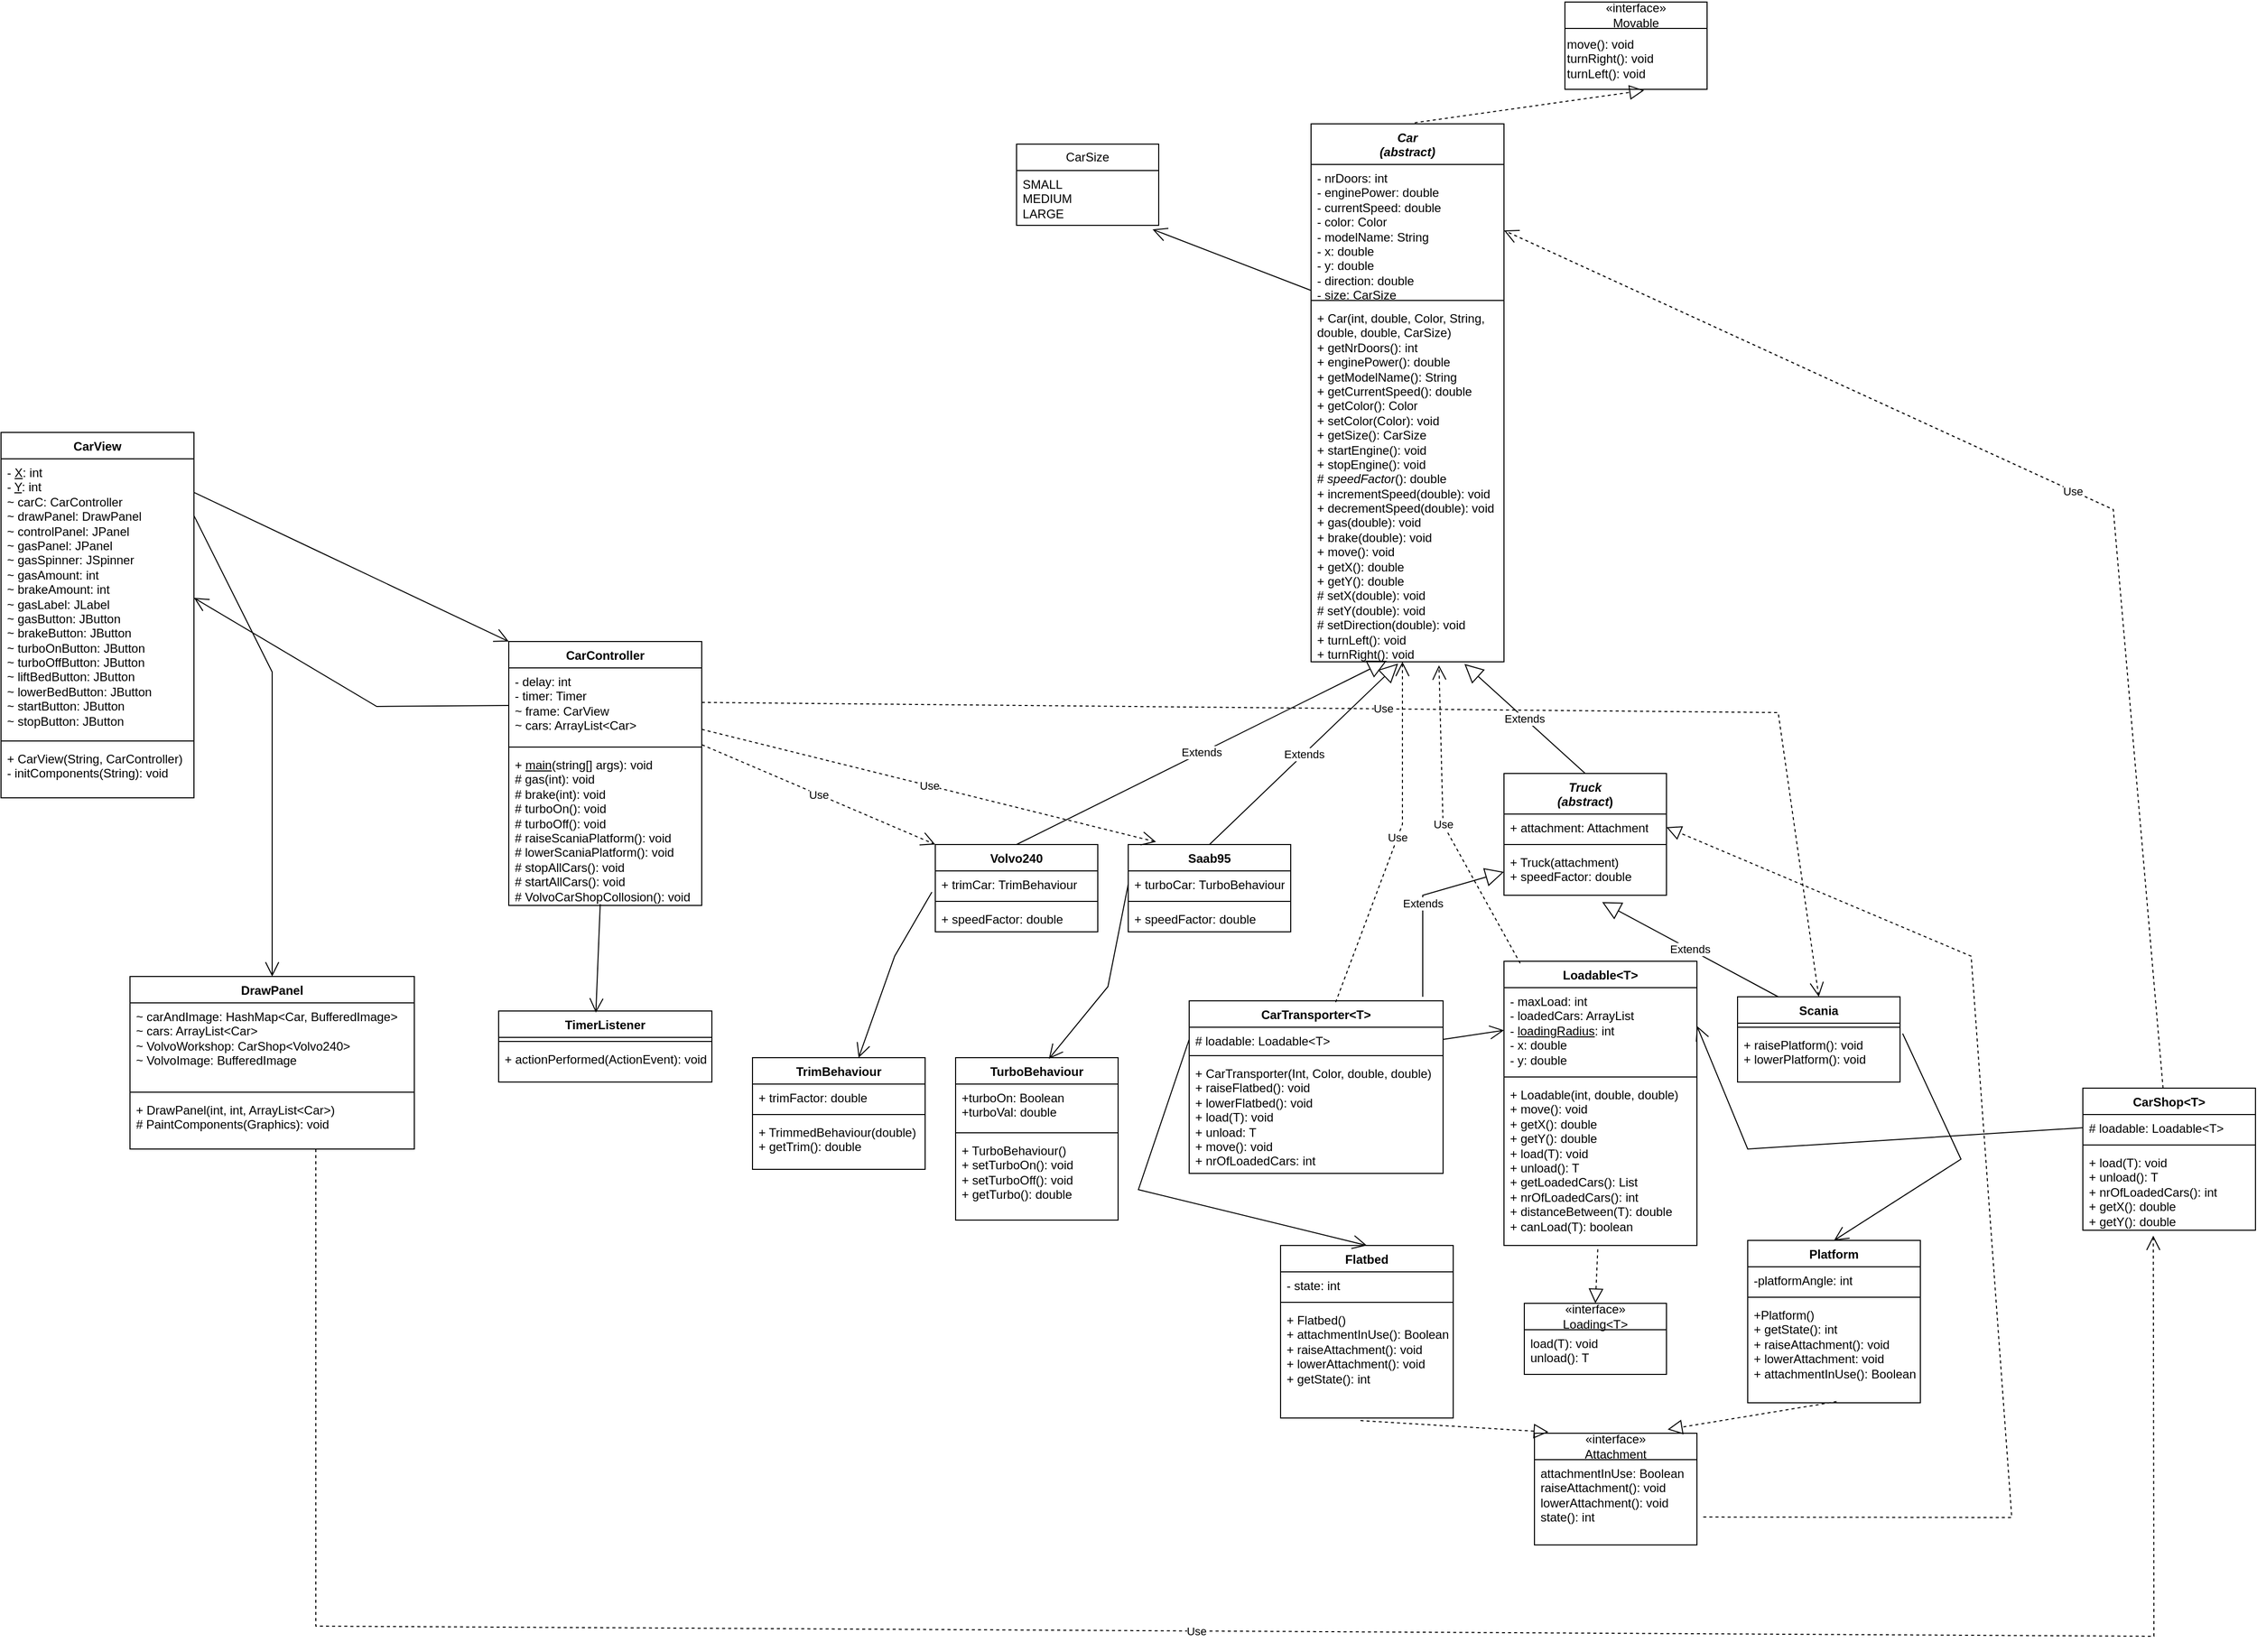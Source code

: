 <mxfile version="23.1.4" type="google">
  <diagram name="Sida-1" id="J6gJxQ5m7RRqywbdpWK8">
    <mxGraphModel grid="1" page="1" gridSize="10" guides="1" tooltips="1" connect="1" arrows="1" fold="1" pageScale="1" pageWidth="827" pageHeight="1169" math="0" shadow="0">
      <root>
        <mxCell id="0" />
        <mxCell id="1" parent="0" />
        <mxCell id="Iw1DIzwXRPO4TeAjE_ug-1" value="&lt;i&gt;Car&lt;br&gt;(abstract)&lt;br&gt;&lt;/i&gt;" style="swimlane;fontStyle=1;align=center;verticalAlign=top;childLayout=stackLayout;horizontal=1;startSize=40;horizontalStack=0;resizeParent=1;resizeParentMax=0;resizeLast=0;collapsible=1;marginBottom=0;whiteSpace=wrap;html=1;" vertex="1" parent="1">
          <mxGeometry x="330" y="280" width="190" height="530" as="geometry" />
        </mxCell>
        <mxCell id="Iw1DIzwXRPO4TeAjE_ug-2" value="- nrDoors: int&lt;br&gt;- enginePower: double&lt;br&gt;- currentSpeed: double&lt;br&gt;- color: Color&lt;br&gt;- modelName: String&lt;br&gt;- x: double&lt;br&gt;- y: double&lt;br&gt;- direction: double&lt;br&gt;- size: CarSize" style="text;strokeColor=none;fillColor=none;align=left;verticalAlign=top;spacingLeft=4;spacingRight=4;overflow=hidden;rotatable=0;points=[[0,0.5],[1,0.5]];portConstraint=eastwest;whiteSpace=wrap;html=1;" vertex="1" parent="Iw1DIzwXRPO4TeAjE_ug-1">
          <mxGeometry y="40" width="190" height="130" as="geometry" />
        </mxCell>
        <mxCell id="Iw1DIzwXRPO4TeAjE_ug-3" value="" style="line;strokeWidth=1;fillColor=none;align=left;verticalAlign=middle;spacingTop=-1;spacingLeft=3;spacingRight=3;rotatable=0;labelPosition=right;points=[];portConstraint=eastwest;strokeColor=inherit;" vertex="1" parent="Iw1DIzwXRPO4TeAjE_ug-1">
          <mxGeometry y="170" width="190" height="8" as="geometry" />
        </mxCell>
        <mxCell id="Iw1DIzwXRPO4TeAjE_ug-4" value="+ Car(int, double, Color, String, double, double, CarSize)&lt;br&gt;+ getNrDoors(): int&lt;br&gt;+ enginePower(): double&lt;br&gt;+ getModelName(): String&lt;br&gt;+ getCurrentSpeed(): double&lt;br&gt;+ getColor(): Color&lt;br&gt;+ setColor(Color): void&lt;br&gt;+ getSize(): CarSize&lt;br&gt;+ startEngine(): void&lt;br&gt;+ stopEngine(): void&lt;br&gt;#&amp;nbsp;&lt;i&gt;speedFactor&lt;/i&gt;(): double&lt;br&gt;+ incrementSpeed(double): void&lt;br&gt;+ decrementSpeed(double): void&lt;br&gt;+ gas(double): void&lt;br&gt;+ brake(double): void&lt;br&gt;+ move(): void&lt;br&gt;+ getX(): double&lt;br&gt;+ getY(): double&lt;br&gt;# setX(double): void&lt;br&gt;# setY(double): void&lt;br&gt;# setDirection(double): void&lt;br&gt;+ turnLeft(): void&lt;br&gt;+ turnRight(): void" style="text;strokeColor=none;fillColor=none;align=left;verticalAlign=top;spacingLeft=4;spacingRight=4;overflow=hidden;rotatable=0;points=[[0,0.5],[1,0.5]];portConstraint=eastwest;whiteSpace=wrap;html=1;" vertex="1" parent="Iw1DIzwXRPO4TeAjE_ug-1">
          <mxGeometry y="178" width="190" height="352" as="geometry" />
        </mxCell>
        <mxCell id="Iw1DIzwXRPO4TeAjE_ug-8" value="CarSize" style="swimlane;fontStyle=0;childLayout=stackLayout;horizontal=1;startSize=26;fillColor=none;horizontalStack=0;resizeParent=1;resizeParentMax=0;resizeLast=0;collapsible=1;marginBottom=0;whiteSpace=wrap;html=1;" vertex="1" parent="1">
          <mxGeometry x="40" y="300" width="140" height="80" as="geometry" />
        </mxCell>
        <mxCell id="Iw1DIzwXRPO4TeAjE_ug-9" value="SMALL&lt;br&gt;MEDIUM&lt;br&gt;LARGE" style="text;strokeColor=none;fillColor=none;align=left;verticalAlign=top;spacingLeft=4;spacingRight=4;overflow=hidden;rotatable=0;points=[[0,0.5],[1,0.5]];portConstraint=eastwest;whiteSpace=wrap;html=1;" vertex="1" parent="Iw1DIzwXRPO4TeAjE_ug-8">
          <mxGeometry y="26" width="140" height="54" as="geometry" />
        </mxCell>
        <mxCell id="Iw1DIzwXRPO4TeAjE_ug-12" value="" style="endArrow=open;endFill=1;endSize=12;html=1;rounded=0;exitX=0;exitY=0.955;exitDx=0;exitDy=0;exitPerimeter=0;entryX=0.957;entryY=1.074;entryDx=0;entryDy=0;entryPerimeter=0;" edge="1" parent="1" source="Iw1DIzwXRPO4TeAjE_ug-2" target="Iw1DIzwXRPO4TeAjE_ug-9">
          <mxGeometry width="160" relative="1" as="geometry">
            <mxPoint x="330" y="630" as="sourcePoint" />
            <mxPoint x="160" y="500" as="targetPoint" />
          </mxGeometry>
        </mxCell>
        <mxCell id="Iw1DIzwXRPO4TeAjE_ug-22" value="«interface»&lt;br&gt;Movable" style="swimlane;fontStyle=0;childLayout=stackLayout;horizontal=1;startSize=26;fillColor=none;horizontalStack=0;resizeParent=1;resizeParentMax=0;resizeLast=0;collapsible=1;marginBottom=0;whiteSpace=wrap;html=1;" vertex="1" parent="1">
          <mxGeometry x="580" y="160" width="140" height="86" as="geometry" />
        </mxCell>
        <mxCell id="Iw1DIzwXRPO4TeAjE_ug-26" value="move(): void&lt;br&gt;turnRight(): void&lt;br&gt;turnLeft(): void" style="text;html=1;align=left;verticalAlign=middle;resizable=0;points=[];autosize=1;strokeColor=none;fillColor=none;" vertex="1" parent="Iw1DIzwXRPO4TeAjE_ug-22">
          <mxGeometry y="26" width="140" height="60" as="geometry" />
        </mxCell>
        <mxCell id="Iw1DIzwXRPO4TeAjE_ug-27" value="" style="endArrow=block;dashed=1;endFill=0;endSize=12;html=1;rounded=0;exitX=0.537;exitY=-0.002;exitDx=0;exitDy=0;exitPerimeter=0;entryX=0.557;entryY=1.017;entryDx=0;entryDy=0;entryPerimeter=0;" edge="1" parent="1" source="Iw1DIzwXRPO4TeAjE_ug-1" target="Iw1DIzwXRPO4TeAjE_ug-26">
          <mxGeometry width="160" relative="1" as="geometry">
            <mxPoint x="560" y="250" as="sourcePoint" />
            <mxPoint x="720" y="250" as="targetPoint" />
          </mxGeometry>
        </mxCell>
        <mxCell id="JPbPp24o7M2_uj4HTOKJ-6" value="&lt;i&gt;Truck&lt;br&gt;(abstract&lt;/i&gt;)" style="swimlane;fontStyle=1;align=center;verticalAlign=top;childLayout=stackLayout;horizontal=1;startSize=40;horizontalStack=0;resizeParent=1;resizeParentMax=0;resizeLast=0;collapsible=1;marginBottom=0;whiteSpace=wrap;html=1;" vertex="1" parent="1">
          <mxGeometry x="520" y="920" width="160" height="120" as="geometry" />
        </mxCell>
        <mxCell id="JPbPp24o7M2_uj4HTOKJ-7" value="+ attachment: Attachment" style="text;strokeColor=none;fillColor=none;align=left;verticalAlign=top;spacingLeft=4;spacingRight=4;overflow=hidden;rotatable=0;points=[[0,0.5],[1,0.5]];portConstraint=eastwest;whiteSpace=wrap;html=1;" vertex="1" parent="JPbPp24o7M2_uj4HTOKJ-6">
          <mxGeometry y="40" width="160" height="26" as="geometry" />
        </mxCell>
        <mxCell id="JPbPp24o7M2_uj4HTOKJ-8" value="" style="line;strokeWidth=1;fillColor=none;align=left;verticalAlign=middle;spacingTop=-1;spacingLeft=3;spacingRight=3;rotatable=0;labelPosition=right;points=[];portConstraint=eastwest;strokeColor=inherit;" vertex="1" parent="JPbPp24o7M2_uj4HTOKJ-6">
          <mxGeometry y="66" width="160" height="8" as="geometry" />
        </mxCell>
        <mxCell id="JPbPp24o7M2_uj4HTOKJ-9" value="+ Truck(attachment)&lt;br&gt;+ speedFactor: double" style="text;strokeColor=none;fillColor=none;align=left;verticalAlign=top;spacingLeft=4;spacingRight=4;overflow=hidden;rotatable=0;points=[[0,0.5],[1,0.5]];portConstraint=eastwest;whiteSpace=wrap;html=1;" vertex="1" parent="JPbPp24o7M2_uj4HTOKJ-6">
          <mxGeometry y="74" width="160" height="46" as="geometry" />
        </mxCell>
        <mxCell id="JPbPp24o7M2_uj4HTOKJ-10" value="Extends" style="endArrow=block;endSize=16;endFill=0;html=1;rounded=0;entryX=0.795;entryY=1.006;entryDx=0;entryDy=0;entryPerimeter=0;exitX=0.5;exitY=0;exitDx=0;exitDy=0;" edge="1" parent="1" source="JPbPp24o7M2_uj4HTOKJ-6" target="Iw1DIzwXRPO4TeAjE_ug-4">
          <mxGeometry width="160" relative="1" as="geometry">
            <mxPoint x="330" y="910" as="sourcePoint" />
            <mxPoint x="490" y="910" as="targetPoint" />
          </mxGeometry>
        </mxCell>
        <mxCell id="JPbPp24o7M2_uj4HTOKJ-11" value="Scania" style="swimlane;fontStyle=1;align=center;verticalAlign=top;childLayout=stackLayout;horizontal=1;startSize=26;horizontalStack=0;resizeParent=1;resizeParentMax=0;resizeLast=0;collapsible=1;marginBottom=0;whiteSpace=wrap;html=1;" vertex="1" parent="1">
          <mxGeometry x="750" y="1140" width="160" height="84" as="geometry" />
        </mxCell>
        <mxCell id="JPbPp24o7M2_uj4HTOKJ-13" value="" style="line;strokeWidth=1;fillColor=none;align=left;verticalAlign=middle;spacingTop=-1;spacingLeft=3;spacingRight=3;rotatable=0;labelPosition=right;points=[];portConstraint=eastwest;strokeColor=inherit;" vertex="1" parent="JPbPp24o7M2_uj4HTOKJ-11">
          <mxGeometry y="26" width="160" height="8" as="geometry" />
        </mxCell>
        <mxCell id="JPbPp24o7M2_uj4HTOKJ-14" value="+ raisePlatform(): void&lt;br&gt;+ lowerPlatform(): void" style="text;strokeColor=none;fillColor=none;align=left;verticalAlign=top;spacingLeft=4;spacingRight=4;overflow=hidden;rotatable=0;points=[[0,0.5],[1,0.5]];portConstraint=eastwest;whiteSpace=wrap;html=1;" vertex="1" parent="JPbPp24o7M2_uj4HTOKJ-11">
          <mxGeometry y="34" width="160" height="50" as="geometry" />
        </mxCell>
        <mxCell id="JPbPp24o7M2_uj4HTOKJ-15" value="Extends" style="endArrow=block;endSize=16;endFill=0;html=1;rounded=0;entryX=0.604;entryY=1.145;entryDx=0;entryDy=0;entryPerimeter=0;exitX=0.25;exitY=0;exitDx=0;exitDy=0;" edge="1" parent="1" source="JPbPp24o7M2_uj4HTOKJ-11" target="JPbPp24o7M2_uj4HTOKJ-9">
          <mxGeometry width="160" relative="1" as="geometry">
            <mxPoint x="310" y="1050" as="sourcePoint" />
            <mxPoint x="470" y="1050" as="targetPoint" />
          </mxGeometry>
        </mxCell>
        <mxCell id="JPbPp24o7M2_uj4HTOKJ-16" value="CarTransporter&amp;lt;T&amp;gt;" style="swimlane;fontStyle=1;align=center;verticalAlign=top;childLayout=stackLayout;horizontal=1;startSize=26;horizontalStack=0;resizeParent=1;resizeParentMax=0;resizeLast=0;collapsible=1;marginBottom=0;whiteSpace=wrap;html=1;" vertex="1" parent="1">
          <mxGeometry x="210" y="1144" width="250" height="170" as="geometry" />
        </mxCell>
        <mxCell id="JPbPp24o7M2_uj4HTOKJ-17" value="# loadable: Loadable&amp;lt;T&amp;gt;" style="text;strokeColor=none;fillColor=none;align=left;verticalAlign=top;spacingLeft=4;spacingRight=4;overflow=hidden;rotatable=0;points=[[0,0.5],[1,0.5]];portConstraint=eastwest;whiteSpace=wrap;html=1;" vertex="1" parent="JPbPp24o7M2_uj4HTOKJ-16">
          <mxGeometry y="26" width="250" height="24" as="geometry" />
        </mxCell>
        <mxCell id="JPbPp24o7M2_uj4HTOKJ-18" value="" style="line;strokeWidth=1;fillColor=none;align=left;verticalAlign=middle;spacingTop=-1;spacingLeft=3;spacingRight=3;rotatable=0;labelPosition=right;points=[];portConstraint=eastwest;strokeColor=inherit;" vertex="1" parent="JPbPp24o7M2_uj4HTOKJ-16">
          <mxGeometry y="50" width="250" height="8" as="geometry" />
        </mxCell>
        <mxCell id="JPbPp24o7M2_uj4HTOKJ-19" value="+ CarTransporter(Int, Color, double, double)&lt;br&gt;+ raiseFlatbed(): void&lt;br&gt;+ lowerFlatbed(): void&lt;br&gt;+ load(T): void&lt;br&gt;+ unload: T&lt;br&gt;+ move(): void&lt;br&gt;+ nrOfLoadedCars: int" style="text;strokeColor=none;fillColor=none;align=left;verticalAlign=top;spacingLeft=4;spacingRight=4;overflow=hidden;rotatable=0;points=[[0,0.5],[1,0.5]];portConstraint=eastwest;whiteSpace=wrap;html=1;" vertex="1" parent="JPbPp24o7M2_uj4HTOKJ-16">
          <mxGeometry y="58" width="250" height="112" as="geometry" />
        </mxCell>
        <mxCell id="JPbPp24o7M2_uj4HTOKJ-20" value="Extends" style="endArrow=block;endSize=16;endFill=0;html=1;rounded=0;entryX=0;entryY=0.5;entryDx=0;entryDy=0;" edge="1" parent="1" target="JPbPp24o7M2_uj4HTOKJ-9">
          <mxGeometry x="0.005" width="160" relative="1" as="geometry">
            <mxPoint x="440" y="1140" as="sourcePoint" />
            <mxPoint x="561" y="1042" as="targetPoint" />
            <mxPoint as="offset" />
            <Array as="points">
              <mxPoint x="440" y="1040" />
            </Array>
          </mxGeometry>
        </mxCell>
        <mxCell id="JPbPp24o7M2_uj4HTOKJ-21" value="Volvo240" style="swimlane;fontStyle=1;align=center;verticalAlign=top;childLayout=stackLayout;horizontal=1;startSize=26;horizontalStack=0;resizeParent=1;resizeParentMax=0;resizeLast=0;collapsible=1;marginBottom=0;whiteSpace=wrap;html=1;" vertex="1" parent="1">
          <mxGeometry x="-40" y="990" width="160" height="86" as="geometry" />
        </mxCell>
        <mxCell id="JPbPp24o7M2_uj4HTOKJ-22" value="+ trimCar: TrimBehaviour" style="text;strokeColor=none;fillColor=none;align=left;verticalAlign=top;spacingLeft=4;spacingRight=4;overflow=hidden;rotatable=0;points=[[0,0.5],[1,0.5]];portConstraint=eastwest;whiteSpace=wrap;html=1;" vertex="1" parent="JPbPp24o7M2_uj4HTOKJ-21">
          <mxGeometry y="26" width="160" height="26" as="geometry" />
        </mxCell>
        <mxCell id="JPbPp24o7M2_uj4HTOKJ-23" value="" style="line;strokeWidth=1;fillColor=none;align=left;verticalAlign=middle;spacingTop=-1;spacingLeft=3;spacingRight=3;rotatable=0;labelPosition=right;points=[];portConstraint=eastwest;strokeColor=inherit;" vertex="1" parent="JPbPp24o7M2_uj4HTOKJ-21">
          <mxGeometry y="52" width="160" height="8" as="geometry" />
        </mxCell>
        <mxCell id="JPbPp24o7M2_uj4HTOKJ-24" value="+ speedFactor: double" style="text;strokeColor=none;fillColor=none;align=left;verticalAlign=top;spacingLeft=4;spacingRight=4;overflow=hidden;rotatable=0;points=[[0,0.5],[1,0.5]];portConstraint=eastwest;whiteSpace=wrap;html=1;" vertex="1" parent="JPbPp24o7M2_uj4HTOKJ-21">
          <mxGeometry y="60" width="160" height="26" as="geometry" />
        </mxCell>
        <mxCell id="JPbPp24o7M2_uj4HTOKJ-25" value="Extends" style="endArrow=block;endSize=16;endFill=0;html=1;rounded=0;exitX=0.5;exitY=0;exitDx=0;exitDy=0;entryX=0.392;entryY=0.997;entryDx=0;entryDy=0;entryPerimeter=0;" edge="1" parent="1" source="JPbPp24o7M2_uj4HTOKJ-21" target="Iw1DIzwXRPO4TeAjE_ug-4">
          <mxGeometry width="160" relative="1" as="geometry">
            <mxPoint x="310" y="850" as="sourcePoint" />
            <mxPoint x="400" y="820" as="targetPoint" />
          </mxGeometry>
        </mxCell>
        <mxCell id="JPbPp24o7M2_uj4HTOKJ-26" value="" style="endArrow=open;endFill=1;endSize=12;html=1;rounded=0;exitX=-0.021;exitY=0.801;exitDx=0;exitDy=0;exitPerimeter=0;" edge="1" parent="1" source="JPbPp24o7M2_uj4HTOKJ-22" target="JPbPp24o7M2_uj4HTOKJ-27">
          <mxGeometry width="160" relative="1" as="geometry">
            <mxPoint x="20" y="950" as="sourcePoint" />
            <mxPoint x="80" y="960" as="targetPoint" />
            <Array as="points">
              <mxPoint x="-80" y="1100" />
            </Array>
          </mxGeometry>
        </mxCell>
        <mxCell id="JPbPp24o7M2_uj4HTOKJ-27" value="TrimBehaviour" style="swimlane;fontStyle=1;align=center;verticalAlign=top;childLayout=stackLayout;horizontal=1;startSize=26;horizontalStack=0;resizeParent=1;resizeParentMax=0;resizeLast=0;collapsible=1;marginBottom=0;whiteSpace=wrap;html=1;" vertex="1" parent="1">
          <mxGeometry x="-220" y="1200" width="170" height="110" as="geometry" />
        </mxCell>
        <mxCell id="JPbPp24o7M2_uj4HTOKJ-28" value="+ trimFactor: double" style="text;strokeColor=none;fillColor=none;align=left;verticalAlign=top;spacingLeft=4;spacingRight=4;overflow=hidden;rotatable=0;points=[[0,0.5],[1,0.5]];portConstraint=eastwest;whiteSpace=wrap;html=1;" vertex="1" parent="JPbPp24o7M2_uj4HTOKJ-27">
          <mxGeometry y="26" width="170" height="26" as="geometry" />
        </mxCell>
        <mxCell id="JPbPp24o7M2_uj4HTOKJ-29" value="" style="line;strokeWidth=1;fillColor=none;align=left;verticalAlign=middle;spacingTop=-1;spacingLeft=3;spacingRight=3;rotatable=0;labelPosition=right;points=[];portConstraint=eastwest;strokeColor=inherit;" vertex="1" parent="JPbPp24o7M2_uj4HTOKJ-27">
          <mxGeometry y="52" width="170" height="8" as="geometry" />
        </mxCell>
        <mxCell id="JPbPp24o7M2_uj4HTOKJ-30" value="+ TrimmedBehaviour(double)&lt;br&gt;+ getTrim(): double" style="text;strokeColor=none;fillColor=none;align=left;verticalAlign=top;spacingLeft=4;spacingRight=4;overflow=hidden;rotatable=0;points=[[0,0.5],[1,0.5]];portConstraint=eastwest;whiteSpace=wrap;html=1;" vertex="1" parent="JPbPp24o7M2_uj4HTOKJ-27">
          <mxGeometry y="60" width="170" height="50" as="geometry" />
        </mxCell>
        <mxCell id="JPbPp24o7M2_uj4HTOKJ-31" value="Saab95" style="swimlane;fontStyle=1;align=center;verticalAlign=top;childLayout=stackLayout;horizontal=1;startSize=26;horizontalStack=0;resizeParent=1;resizeParentMax=0;resizeLast=0;collapsible=1;marginBottom=0;whiteSpace=wrap;html=1;" vertex="1" parent="1">
          <mxGeometry x="150" y="990" width="160" height="86" as="geometry" />
        </mxCell>
        <mxCell id="JPbPp24o7M2_uj4HTOKJ-32" value="+ turboCar: TurboBehaviour" style="text;strokeColor=none;fillColor=none;align=left;verticalAlign=top;spacingLeft=4;spacingRight=4;overflow=hidden;rotatable=0;points=[[0,0.5],[1,0.5]];portConstraint=eastwest;whiteSpace=wrap;html=1;" vertex="1" parent="JPbPp24o7M2_uj4HTOKJ-31">
          <mxGeometry y="26" width="160" height="26" as="geometry" />
        </mxCell>
        <mxCell id="JPbPp24o7M2_uj4HTOKJ-33" value="" style="line;strokeWidth=1;fillColor=none;align=left;verticalAlign=middle;spacingTop=-1;spacingLeft=3;spacingRight=3;rotatable=0;labelPosition=right;points=[];portConstraint=eastwest;strokeColor=inherit;" vertex="1" parent="JPbPp24o7M2_uj4HTOKJ-31">
          <mxGeometry y="52" width="160" height="8" as="geometry" />
        </mxCell>
        <mxCell id="JPbPp24o7M2_uj4HTOKJ-34" value="+ speedFactor: double" style="text;strokeColor=none;fillColor=none;align=left;verticalAlign=top;spacingLeft=4;spacingRight=4;overflow=hidden;rotatable=0;points=[[0,0.5],[1,0.5]];portConstraint=eastwest;whiteSpace=wrap;html=1;" vertex="1" parent="JPbPp24o7M2_uj4HTOKJ-31">
          <mxGeometry y="60" width="160" height="26" as="geometry" />
        </mxCell>
        <mxCell id="JPbPp24o7M2_uj4HTOKJ-35" value="Extends" style="endArrow=block;endSize=16;endFill=0;html=1;rounded=0;entryX=0.451;entryY=1.005;entryDx=0;entryDy=0;entryPerimeter=0;exitX=0.5;exitY=0;exitDx=0;exitDy=0;" edge="1" parent="1" source="JPbPp24o7M2_uj4HTOKJ-31" target="Iw1DIzwXRPO4TeAjE_ug-4">
          <mxGeometry width="160" relative="1" as="geometry">
            <mxPoint x="190" y="1110" as="sourcePoint" />
            <mxPoint x="350" y="1110" as="targetPoint" />
          </mxGeometry>
        </mxCell>
        <mxCell id="JPbPp24o7M2_uj4HTOKJ-36" value="TurboBehaviour" style="swimlane;fontStyle=1;align=center;verticalAlign=top;childLayout=stackLayout;horizontal=1;startSize=26;horizontalStack=0;resizeParent=1;resizeParentMax=0;resizeLast=0;collapsible=1;marginBottom=0;whiteSpace=wrap;html=1;" vertex="1" parent="1">
          <mxGeometry x="-20" y="1200" width="160" height="160" as="geometry" />
        </mxCell>
        <mxCell id="JPbPp24o7M2_uj4HTOKJ-37" value="+turboOn: Boolean&lt;br&gt;+turboVal: double" style="text;strokeColor=none;fillColor=none;align=left;verticalAlign=top;spacingLeft=4;spacingRight=4;overflow=hidden;rotatable=0;points=[[0,0.5],[1,0.5]];portConstraint=eastwest;whiteSpace=wrap;html=1;" vertex="1" parent="JPbPp24o7M2_uj4HTOKJ-36">
          <mxGeometry y="26" width="160" height="44" as="geometry" />
        </mxCell>
        <mxCell id="JPbPp24o7M2_uj4HTOKJ-38" value="" style="line;strokeWidth=1;fillColor=none;align=left;verticalAlign=middle;spacingTop=-1;spacingLeft=3;spacingRight=3;rotatable=0;labelPosition=right;points=[];portConstraint=eastwest;strokeColor=inherit;" vertex="1" parent="JPbPp24o7M2_uj4HTOKJ-36">
          <mxGeometry y="70" width="160" height="8" as="geometry" />
        </mxCell>
        <mxCell id="JPbPp24o7M2_uj4HTOKJ-39" value="+ TurboBehaviour()&lt;br&gt;+ setTurboOn(): void&lt;br&gt;+ setTurboOff(): void&lt;br&gt;+ getTurbo(): double" style="text;strokeColor=none;fillColor=none;align=left;verticalAlign=top;spacingLeft=4;spacingRight=4;overflow=hidden;rotatable=0;points=[[0,0.5],[1,0.5]];portConstraint=eastwest;whiteSpace=wrap;html=1;" vertex="1" parent="JPbPp24o7M2_uj4HTOKJ-36">
          <mxGeometry y="78" width="160" height="82" as="geometry" />
        </mxCell>
        <mxCell id="JPbPp24o7M2_uj4HTOKJ-40" value="" style="endArrow=open;endFill=1;endSize=12;html=1;rounded=0;entryX=0.574;entryY=0.007;entryDx=0;entryDy=0;entryPerimeter=0;exitX=0;exitY=0.5;exitDx=0;exitDy=0;" edge="1" parent="1" source="JPbPp24o7M2_uj4HTOKJ-32" target="JPbPp24o7M2_uj4HTOKJ-36">
          <mxGeometry width="160" relative="1" as="geometry">
            <mxPoint x="180" y="1120" as="sourcePoint" />
            <mxPoint x="340" y="1120" as="targetPoint" />
            <Array as="points">
              <mxPoint x="130" y="1130" />
            </Array>
          </mxGeometry>
        </mxCell>
        <mxCell id="JPbPp24o7M2_uj4HTOKJ-41" value="Loadable&amp;lt;T&amp;gt;" style="swimlane;fontStyle=1;align=center;verticalAlign=top;childLayout=stackLayout;horizontal=1;startSize=26;horizontalStack=0;resizeParent=1;resizeParentMax=0;resizeLast=0;collapsible=1;marginBottom=0;whiteSpace=wrap;html=1;" vertex="1" parent="1">
          <mxGeometry x="520" y="1105" width="190" height="280" as="geometry" />
        </mxCell>
        <mxCell id="JPbPp24o7M2_uj4HTOKJ-42" value="- maxLoad: int&lt;br&gt;- loadedCars: ArrayList&lt;br&gt;- &lt;u&gt;loadingRadius&lt;/u&gt;: int&lt;br&gt;- x: double&lt;br&gt;- y: double" style="text;strokeColor=none;fillColor=none;align=left;verticalAlign=top;spacingLeft=4;spacingRight=4;overflow=hidden;rotatable=0;points=[[0,0.5],[1,0.5]];portConstraint=eastwest;whiteSpace=wrap;html=1;" vertex="1" parent="JPbPp24o7M2_uj4HTOKJ-41">
          <mxGeometry y="26" width="190" height="84" as="geometry" />
        </mxCell>
        <mxCell id="JPbPp24o7M2_uj4HTOKJ-43" value="" style="line;strokeWidth=1;fillColor=none;align=left;verticalAlign=middle;spacingTop=-1;spacingLeft=3;spacingRight=3;rotatable=0;labelPosition=right;points=[];portConstraint=eastwest;strokeColor=inherit;" vertex="1" parent="JPbPp24o7M2_uj4HTOKJ-41">
          <mxGeometry y="110" width="190" height="8" as="geometry" />
        </mxCell>
        <mxCell id="JPbPp24o7M2_uj4HTOKJ-44" value="+ Loadable(int, double, double)&lt;br&gt;+ move(): void&lt;br&gt;+ getX(): double&lt;br&gt;+ getY(): double&lt;br&gt;+ load(T): void&lt;br&gt;+ unload(): T&lt;br&gt;+ getLoadedCars(): List&lt;br&gt;+ nrOfLoadedCars(): int&lt;br&gt;+ distanceBetween(T): double&lt;br&gt;+ canLoad(T): boolean" style="text;strokeColor=none;fillColor=none;align=left;verticalAlign=top;spacingLeft=4;spacingRight=4;overflow=hidden;rotatable=0;points=[[0,0.5],[1,0.5]];portConstraint=eastwest;whiteSpace=wrap;html=1;" vertex="1" parent="JPbPp24o7M2_uj4HTOKJ-41">
          <mxGeometry y="118" width="190" height="162" as="geometry" />
        </mxCell>
        <mxCell id="JPbPp24o7M2_uj4HTOKJ-50" value="«interface»&lt;br style=&quot;border-color: var(--border-color);&quot;&gt;Attachment" style="swimlane;fontStyle=0;childLayout=stackLayout;horizontal=1;startSize=26;fillColor=none;horizontalStack=0;resizeParent=1;resizeParentMax=0;resizeLast=0;collapsible=1;marginBottom=0;whiteSpace=wrap;html=1;" vertex="1" parent="1">
          <mxGeometry x="550" y="1570" width="160" height="110" as="geometry" />
        </mxCell>
        <mxCell id="JPbPp24o7M2_uj4HTOKJ-52" value="attachmentInUse: Boolean&lt;br&gt;raiseAttachment(): void&lt;br&gt;lowerAttachment(): void&lt;br&gt;state(): int" style="text;strokeColor=none;fillColor=none;align=left;verticalAlign=top;spacingLeft=4;spacingRight=4;overflow=hidden;rotatable=0;points=[[0,0.5],[1,0.5]];portConstraint=eastwest;whiteSpace=wrap;html=1;" vertex="1" parent="JPbPp24o7M2_uj4HTOKJ-50">
          <mxGeometry y="26" width="160" height="84" as="geometry" />
        </mxCell>
        <mxCell id="JPbPp24o7M2_uj4HTOKJ-54" value="Platform" style="swimlane;fontStyle=1;align=center;verticalAlign=top;childLayout=stackLayout;horizontal=1;startSize=26;horizontalStack=0;resizeParent=1;resizeParentMax=0;resizeLast=0;collapsible=1;marginBottom=0;whiteSpace=wrap;html=1;" vertex="1" parent="1">
          <mxGeometry x="760" y="1380" width="170" height="160" as="geometry" />
        </mxCell>
        <mxCell id="JPbPp24o7M2_uj4HTOKJ-55" value="-platformAngle: int" style="text;strokeColor=none;fillColor=none;align=left;verticalAlign=top;spacingLeft=4;spacingRight=4;overflow=hidden;rotatable=0;points=[[0,0.5],[1,0.5]];portConstraint=eastwest;whiteSpace=wrap;html=1;" vertex="1" parent="JPbPp24o7M2_uj4HTOKJ-54">
          <mxGeometry y="26" width="170" height="26" as="geometry" />
        </mxCell>
        <mxCell id="JPbPp24o7M2_uj4HTOKJ-56" value="" style="line;strokeWidth=1;fillColor=none;align=left;verticalAlign=middle;spacingTop=-1;spacingLeft=3;spacingRight=3;rotatable=0;labelPosition=right;points=[];portConstraint=eastwest;strokeColor=inherit;" vertex="1" parent="JPbPp24o7M2_uj4HTOKJ-54">
          <mxGeometry y="52" width="170" height="8" as="geometry" />
        </mxCell>
        <mxCell id="JPbPp24o7M2_uj4HTOKJ-57" value="+Platform()&lt;br&gt;+ getState(): int&lt;br&gt;+ raiseAttachment(): void&lt;br&gt;+ lowerAttachment: void&lt;br&gt;+ attachmentInUse(): Boolean" style="text;strokeColor=none;fillColor=none;align=left;verticalAlign=top;spacingLeft=4;spacingRight=4;overflow=hidden;rotatable=0;points=[[0,0.5],[1,0.5]];portConstraint=eastwest;whiteSpace=wrap;html=1;" vertex="1" parent="JPbPp24o7M2_uj4HTOKJ-54">
          <mxGeometry y="60" width="170" height="100" as="geometry" />
        </mxCell>
        <mxCell id="JPbPp24o7M2_uj4HTOKJ-58" value="Flatbed" style="swimlane;fontStyle=1;align=center;verticalAlign=top;childLayout=stackLayout;horizontal=1;startSize=26;horizontalStack=0;resizeParent=1;resizeParentMax=0;resizeLast=0;collapsible=1;marginBottom=0;whiteSpace=wrap;html=1;" vertex="1" parent="1">
          <mxGeometry x="300" y="1385" width="170" height="170" as="geometry" />
        </mxCell>
        <mxCell id="JPbPp24o7M2_uj4HTOKJ-59" value="- state: int" style="text;strokeColor=none;fillColor=none;align=left;verticalAlign=top;spacingLeft=4;spacingRight=4;overflow=hidden;rotatable=0;points=[[0,0.5],[1,0.5]];portConstraint=eastwest;whiteSpace=wrap;html=1;" vertex="1" parent="JPbPp24o7M2_uj4HTOKJ-58">
          <mxGeometry y="26" width="170" height="26" as="geometry" />
        </mxCell>
        <mxCell id="JPbPp24o7M2_uj4HTOKJ-60" value="" style="line;strokeWidth=1;fillColor=none;align=left;verticalAlign=middle;spacingTop=-1;spacingLeft=3;spacingRight=3;rotatable=0;labelPosition=right;points=[];portConstraint=eastwest;strokeColor=inherit;" vertex="1" parent="JPbPp24o7M2_uj4HTOKJ-58">
          <mxGeometry y="52" width="170" height="8" as="geometry" />
        </mxCell>
        <mxCell id="JPbPp24o7M2_uj4HTOKJ-61" value="+ Flatbed()&lt;br&gt;+ attachmentInUse(): Boolean&lt;br&gt;+ raiseAttachment(): void&lt;br&gt;+ lowerAttachment(): void&lt;br&gt;+ getState(): int" style="text;strokeColor=none;fillColor=none;align=left;verticalAlign=top;spacingLeft=4;spacingRight=4;overflow=hidden;rotatable=0;points=[[0,0.5],[1,0.5]];portConstraint=eastwest;whiteSpace=wrap;html=1;" vertex="1" parent="JPbPp24o7M2_uj4HTOKJ-58">
          <mxGeometry y="60" width="170" height="110" as="geometry" />
        </mxCell>
        <mxCell id="JPbPp24o7M2_uj4HTOKJ-62" value="" style="endArrow=block;dashed=1;endFill=0;endSize=12;html=1;rounded=0;exitX=0.463;exitY=1.023;exitDx=0;exitDy=0;entryX=0.086;entryY=-0.011;entryDx=0;entryDy=0;entryPerimeter=0;exitPerimeter=0;" edge="1" parent="1" source="JPbPp24o7M2_uj4HTOKJ-61" target="JPbPp24o7M2_uj4HTOKJ-50">
          <mxGeometry width="160" relative="1" as="geometry">
            <mxPoint x="850" y="512" as="sourcePoint" />
            <mxPoint x="1066" y="430" as="targetPoint" />
          </mxGeometry>
        </mxCell>
        <mxCell id="JPbPp24o7M2_uj4HTOKJ-63" value="" style="endArrow=block;dashed=1;endFill=0;endSize=12;html=1;rounded=0;exitX=0.515;exitY=0.988;exitDx=0;exitDy=0;exitPerimeter=0;entryX=0.82;entryY=-0.034;entryDx=0;entryDy=0;entryPerimeter=0;" edge="1" parent="1" source="JPbPp24o7M2_uj4HTOKJ-57" target="JPbPp24o7M2_uj4HTOKJ-50">
          <mxGeometry width="160" relative="1" as="geometry">
            <mxPoint x="700" y="772" as="sourcePoint" />
            <mxPoint x="710" y="1350" as="targetPoint" />
          </mxGeometry>
        </mxCell>
        <mxCell id="JPbPp24o7M2_uj4HTOKJ-65" value="" style="endArrow=open;endFill=1;endSize=12;html=1;rounded=0;exitX=1;exitY=0.5;exitDx=0;exitDy=0;entryX=0;entryY=0.5;entryDx=0;entryDy=0;" edge="1" parent="1" source="JPbPp24o7M2_uj4HTOKJ-17" target="JPbPp24o7M2_uj4HTOKJ-42">
          <mxGeometry width="160" relative="1" as="geometry">
            <mxPoint x="410" y="1100" as="sourcePoint" />
            <mxPoint x="570" y="1100" as="targetPoint" />
          </mxGeometry>
        </mxCell>
        <mxCell id="JPbPp24o7M2_uj4HTOKJ-66" value="" style="endArrow=open;endFill=1;endSize=12;html=1;rounded=0;entryX=0.5;entryY=0;entryDx=0;entryDy=0;exitX=0;exitY=0.5;exitDx=0;exitDy=0;" edge="1" parent="1" source="JPbPp24o7M2_uj4HTOKJ-17" target="JPbPp24o7M2_uj4HTOKJ-58">
          <mxGeometry width="160" relative="1" as="geometry">
            <mxPoint x="202" y="1181" as="sourcePoint" />
            <mxPoint x="410" y="1310" as="targetPoint" />
            <Array as="points">
              <mxPoint x="160" y="1330" />
            </Array>
          </mxGeometry>
        </mxCell>
        <mxCell id="JPbPp24o7M2_uj4HTOKJ-67" value="" style="endArrow=open;endFill=1;endSize=12;html=1;rounded=0;entryX=0.5;entryY=0;entryDx=0;entryDy=0;exitX=1.016;exitY=0.233;exitDx=0;exitDy=0;exitPerimeter=0;" edge="1" parent="1" target="JPbPp24o7M2_uj4HTOKJ-54">
          <mxGeometry width="160" relative="1" as="geometry">
            <mxPoint x="912.56" y="1176.252" as="sourcePoint" />
            <mxPoint x="1060" y="1330" as="targetPoint" />
            <Array as="points">
              <mxPoint x="970" y="1300" />
            </Array>
          </mxGeometry>
        </mxCell>
        <mxCell id="JPbPp24o7M2_uj4HTOKJ-70" value="CarController" style="swimlane;fontStyle=1;align=center;verticalAlign=top;childLayout=stackLayout;horizontal=1;startSize=26;horizontalStack=0;resizeParent=1;resizeParentMax=0;resizeLast=0;collapsible=1;marginBottom=0;whiteSpace=wrap;html=1;" vertex="1" parent="1">
          <mxGeometry x="-460" y="790" width="190" height="260" as="geometry" />
        </mxCell>
        <mxCell id="JPbPp24o7M2_uj4HTOKJ-71" value="- delay: int&lt;br&gt;- timer: Timer&lt;br&gt;~ frame: CarView&lt;br&gt;~ cars: ArrayList&amp;lt;Car&amp;gt;" style="text;strokeColor=none;fillColor=none;align=left;verticalAlign=top;spacingLeft=4;spacingRight=4;overflow=hidden;rotatable=0;points=[[0,0.5],[1,0.5]];portConstraint=eastwest;whiteSpace=wrap;html=1;" vertex="1" parent="JPbPp24o7M2_uj4HTOKJ-70">
          <mxGeometry y="26" width="190" height="74" as="geometry" />
        </mxCell>
        <mxCell id="JPbPp24o7M2_uj4HTOKJ-72" value="" style="line;strokeWidth=1;fillColor=none;align=left;verticalAlign=middle;spacingTop=-1;spacingLeft=3;spacingRight=3;rotatable=0;labelPosition=right;points=[];portConstraint=eastwest;strokeColor=inherit;" vertex="1" parent="JPbPp24o7M2_uj4HTOKJ-70">
          <mxGeometry y="100" width="190" height="8" as="geometry" />
        </mxCell>
        <mxCell id="JPbPp24o7M2_uj4HTOKJ-73" value="+ &lt;u&gt;main&lt;/u&gt;(string[] args): void&lt;br&gt;# gas(int): void&lt;br&gt;# brake(int): void&lt;br&gt;# turboOn(): void&lt;br&gt;# turboOff(): void&lt;br&gt;# raiseScaniaPlatform(): void&lt;br&gt;# lowerScaniaPlatform(): void&lt;br&gt;# stopAllCars(): void&lt;br&gt;# startAllCars(): void&lt;br&gt;# VolvoCarShopCollosion(): void" style="text;strokeColor=none;fillColor=none;align=left;verticalAlign=top;spacingLeft=4;spacingRight=4;overflow=hidden;rotatable=0;points=[[0,0.5],[1,0.5]];portConstraint=eastwest;whiteSpace=wrap;html=1;" vertex="1" parent="JPbPp24o7M2_uj4HTOKJ-70">
          <mxGeometry y="108" width="190" height="152" as="geometry" />
        </mxCell>
        <mxCell id="JPbPp24o7M2_uj4HTOKJ-74" value="CarView" style="swimlane;fontStyle=1;align=center;verticalAlign=top;childLayout=stackLayout;horizontal=1;startSize=26;horizontalStack=0;resizeParent=1;resizeParentMax=0;resizeLast=0;collapsible=1;marginBottom=0;whiteSpace=wrap;html=1;" vertex="1" parent="1">
          <mxGeometry x="-960" y="584" width="190" height="360" as="geometry" />
        </mxCell>
        <mxCell id="JPbPp24o7M2_uj4HTOKJ-75" value="- &lt;u&gt;X&lt;/u&gt;: int&lt;br&gt;- &lt;u&gt;Y&lt;/u&gt;: int&lt;br&gt;~ carC: CarController&lt;br&gt;~ drawPanel: DrawPanel&lt;br&gt;~ controlPanel: JPanel&lt;br&gt;~ gasPanel: JPanel&lt;br&gt;~ gasSpinner: JSpinner&lt;br&gt;~ gasAmount: int&lt;br&gt;~ brakeAmount: int&lt;br&gt;~ gasLabel: JLabel&lt;br&gt;~ gasButton:&amp;nbsp;JButton&lt;br&gt;~ brakeButton:&amp;nbsp;JButton&lt;br&gt;~ turboOnButton:&amp;nbsp;JButton&lt;br&gt;~ turboOffButton:&amp;nbsp;JButton&lt;br&gt;~ liftBedButton:&amp;nbsp;JButton&lt;br&gt;~ lowerBedButton:&amp;nbsp;JButton&lt;br&gt;~ startButton:&amp;nbsp;JButton&lt;br&gt;~ stopButton:&amp;nbsp;JButton" style="text;strokeColor=none;fillColor=none;align=left;verticalAlign=top;spacingLeft=4;spacingRight=4;overflow=hidden;rotatable=0;points=[[0,0.5],[1,0.5]];portConstraint=eastwest;whiteSpace=wrap;html=1;" vertex="1" parent="JPbPp24o7M2_uj4HTOKJ-74">
          <mxGeometry y="26" width="190" height="274" as="geometry" />
        </mxCell>
        <mxCell id="JPbPp24o7M2_uj4HTOKJ-76" value="" style="line;strokeWidth=1;fillColor=none;align=left;verticalAlign=middle;spacingTop=-1;spacingLeft=3;spacingRight=3;rotatable=0;labelPosition=right;points=[];portConstraint=eastwest;strokeColor=inherit;" vertex="1" parent="JPbPp24o7M2_uj4HTOKJ-74">
          <mxGeometry y="300" width="190" height="8" as="geometry" />
        </mxCell>
        <mxCell id="JPbPp24o7M2_uj4HTOKJ-77" value="+ CarView(String, CarController)&lt;br&gt;- initComponents(String): void&lt;br&gt;" style="text;strokeColor=none;fillColor=none;align=left;verticalAlign=top;spacingLeft=4;spacingRight=4;overflow=hidden;rotatable=0;points=[[0,0.5],[1,0.5]];portConstraint=eastwest;whiteSpace=wrap;html=1;" vertex="1" parent="JPbPp24o7M2_uj4HTOKJ-74">
          <mxGeometry y="308" width="190" height="52" as="geometry" />
        </mxCell>
        <mxCell id="JPbPp24o7M2_uj4HTOKJ-78" value="DrawPanel" style="swimlane;fontStyle=1;align=center;verticalAlign=top;childLayout=stackLayout;horizontal=1;startSize=26;horizontalStack=0;resizeParent=1;resizeParentMax=0;resizeLast=0;collapsible=1;marginBottom=0;whiteSpace=wrap;html=1;" vertex="1" parent="1">
          <mxGeometry x="-833" y="1120" width="280" height="170" as="geometry" />
        </mxCell>
        <mxCell id="JPbPp24o7M2_uj4HTOKJ-79" value="~ carAndImage: HashMap&amp;lt;Car, BufferedImage&amp;gt;&lt;br&gt;~ cars: ArrayList&amp;lt;Car&amp;gt;&lt;br&gt;~ VolvoWorkshop: CarShop&amp;lt;Volvo240&amp;gt;&lt;br&gt;~ VolvoImage: BufferedImage" style="text;strokeColor=none;fillColor=none;align=left;verticalAlign=top;spacingLeft=4;spacingRight=4;overflow=hidden;rotatable=0;points=[[0,0.5],[1,0.5]];portConstraint=eastwest;whiteSpace=wrap;html=1;" vertex="1" parent="JPbPp24o7M2_uj4HTOKJ-78">
          <mxGeometry y="26" width="280" height="84" as="geometry" />
        </mxCell>
        <mxCell id="JPbPp24o7M2_uj4HTOKJ-80" value="" style="line;strokeWidth=1;fillColor=none;align=left;verticalAlign=middle;spacingTop=-1;spacingLeft=3;spacingRight=3;rotatable=0;labelPosition=right;points=[];portConstraint=eastwest;strokeColor=inherit;" vertex="1" parent="JPbPp24o7M2_uj4HTOKJ-78">
          <mxGeometry y="110" width="280" height="8" as="geometry" />
        </mxCell>
        <mxCell id="JPbPp24o7M2_uj4HTOKJ-81" value="+ DrawPanel(int, int, ArrayList&amp;lt;Car&amp;gt;)&lt;br&gt;# PaintComponents(Graphics): void" style="text;strokeColor=none;fillColor=none;align=left;verticalAlign=top;spacingLeft=4;spacingRight=4;overflow=hidden;rotatable=0;points=[[0,0.5],[1,0.5]];portConstraint=eastwest;whiteSpace=wrap;html=1;" vertex="1" parent="JPbPp24o7M2_uj4HTOKJ-78">
          <mxGeometry y="118" width="280" height="52" as="geometry" />
        </mxCell>
        <mxCell id="JPbPp24o7M2_uj4HTOKJ-82" value="TimerListener" style="swimlane;fontStyle=1;align=center;verticalAlign=top;childLayout=stackLayout;horizontal=1;startSize=26;horizontalStack=0;resizeParent=1;resizeParentMax=0;resizeLast=0;collapsible=1;marginBottom=0;whiteSpace=wrap;html=1;" vertex="1" parent="1">
          <mxGeometry x="-470" y="1154" width="210" height="70" as="geometry" />
        </mxCell>
        <mxCell id="JPbPp24o7M2_uj4HTOKJ-84" value="" style="line;strokeWidth=1;fillColor=none;align=left;verticalAlign=middle;spacingTop=-1;spacingLeft=3;spacingRight=3;rotatable=0;labelPosition=right;points=[];portConstraint=eastwest;strokeColor=inherit;" vertex="1" parent="JPbPp24o7M2_uj4HTOKJ-82">
          <mxGeometry y="26" width="210" height="8" as="geometry" />
        </mxCell>
        <mxCell id="JPbPp24o7M2_uj4HTOKJ-85" value="+ actionPerformed(ActionEvent): void&lt;br&gt;" style="text;strokeColor=none;fillColor=none;align=left;verticalAlign=top;spacingLeft=4;spacingRight=4;overflow=hidden;rotatable=0;points=[[0,0.5],[1,0.5]];portConstraint=eastwest;whiteSpace=wrap;html=1;" vertex="1" parent="JPbPp24o7M2_uj4HTOKJ-82">
          <mxGeometry y="34" width="210" height="36" as="geometry" />
        </mxCell>
        <mxCell id="JPbPp24o7M2_uj4HTOKJ-86" value="«interface»&lt;br style=&quot;border-color: var(--border-color);&quot;&gt;Loading&amp;lt;T&amp;gt;" style="swimlane;fontStyle=0;childLayout=stackLayout;horizontal=1;startSize=26;fillColor=none;horizontalStack=0;resizeParent=1;resizeParentMax=0;resizeLast=0;collapsible=1;marginBottom=0;whiteSpace=wrap;html=1;" vertex="1" parent="1">
          <mxGeometry x="540" y="1442" width="140" height="70" as="geometry" />
        </mxCell>
        <mxCell id="JPbPp24o7M2_uj4HTOKJ-91" value="" style="endArrow=block;dashed=1;endFill=0;endSize=12;html=1;rounded=0;exitX=0.486;exitY=1.023;exitDx=0;exitDy=0;exitPerimeter=0;entryX=0.5;entryY=0;entryDx=0;entryDy=0;" edge="1" parent="1" source="JPbPp24o7M2_uj4HTOKJ-44" target="JPbPp24o7M2_uj4HTOKJ-86">
          <mxGeometry width="160" relative="1" as="geometry">
            <mxPoint x="717" y="1500" as="sourcePoint" />
            <mxPoint x="550" y="1527" as="targetPoint" />
          </mxGeometry>
        </mxCell>
        <mxCell id="JPbPp24o7M2_uj4HTOKJ-87" value="load(T): void&lt;br&gt;unload(): T" style="text;strokeColor=none;fillColor=none;align=left;verticalAlign=top;spacingLeft=4;spacingRight=4;overflow=hidden;rotatable=0;points=[[0,0.5],[1,0.5]];portConstraint=eastwest;whiteSpace=wrap;html=1;" vertex="1" parent="1">
          <mxGeometry x="540" y="1468" width="140" height="44" as="geometry" />
        </mxCell>
        <mxCell id="6xLC5VvGVvwtOd83B3L0-1" value="" style="endArrow=open;endFill=1;endSize=12;html=1;rounded=0;exitX=1.001;exitY=0.121;exitDx=0;exitDy=0;exitPerimeter=0;entryX=0;entryY=0;entryDx=0;entryDy=0;" edge="1" parent="1" source="JPbPp24o7M2_uj4HTOKJ-75" target="JPbPp24o7M2_uj4HTOKJ-70">
          <mxGeometry width="160" relative="1" as="geometry">
            <mxPoint x="-534" y="650" as="sourcePoint" />
            <mxPoint x="-400" y="810" as="targetPoint" />
            <Array as="points">
              <mxPoint x="-650" y="700" />
            </Array>
          </mxGeometry>
        </mxCell>
        <mxCell id="6xLC5VvGVvwtOd83B3L0-2" value="" style="endArrow=open;endFill=1;endSize=12;html=1;rounded=0;exitX=-0.005;exitY=0.201;exitDx=0;exitDy=0;exitPerimeter=0;entryX=0.5;entryY=0;entryDx=0;entryDy=0;" edge="1" parent="1" target="JPbPp24o7M2_uj4HTOKJ-78">
          <mxGeometry width="160" relative="1" as="geometry">
            <mxPoint x="-770.0" y="666.074" as="sourcePoint" />
            <mxPoint x="-551.05" y="1105" as="targetPoint" />
            <Array as="points">
              <mxPoint x="-693" y="820" />
            </Array>
          </mxGeometry>
        </mxCell>
        <mxCell id="JPbPp24o7M2_uj4HTOKJ-92" value="" style="endArrow=block;dashed=1;endFill=0;endSize=12;html=1;rounded=0;entryX=1;entryY=0.5;entryDx=0;entryDy=0;exitX=1.039;exitY=0.673;exitDx=0;exitDy=0;exitPerimeter=0;" edge="1" parent="1" source="JPbPp24o7M2_uj4HTOKJ-52" target="JPbPp24o7M2_uj4HTOKJ-7">
          <mxGeometry width="160" relative="1" as="geometry">
            <mxPoint x="1080" y="1730" as="sourcePoint" />
            <mxPoint x="700" y="1010" as="targetPoint" />
            <Array as="points">
              <mxPoint x="1020" y="1653" />
              <mxPoint x="980" y="1100" />
            </Array>
          </mxGeometry>
        </mxCell>
        <mxCell id="6xLC5VvGVvwtOd83B3L0-3" value="CarShop&amp;lt;T&amp;gt;" style="swimlane;fontStyle=1;align=center;verticalAlign=top;childLayout=stackLayout;horizontal=1;startSize=26;horizontalStack=0;resizeParent=1;resizeParentMax=0;resizeLast=0;collapsible=1;marginBottom=0;whiteSpace=wrap;html=1;" vertex="1" parent="1">
          <mxGeometry x="1090" y="1230" width="170" height="140" as="geometry" />
        </mxCell>
        <mxCell id="6xLC5VvGVvwtOd83B3L0-4" value="# loadable: Loadable&amp;lt;T&amp;gt;" style="text;strokeColor=none;fillColor=none;align=left;verticalAlign=top;spacingLeft=4;spacingRight=4;overflow=hidden;rotatable=0;points=[[0,0.5],[1,0.5]];portConstraint=eastwest;whiteSpace=wrap;html=1;" vertex="1" parent="6xLC5VvGVvwtOd83B3L0-3">
          <mxGeometry y="26" width="170" height="26" as="geometry" />
        </mxCell>
        <mxCell id="6xLC5VvGVvwtOd83B3L0-5" value="" style="line;strokeWidth=1;fillColor=none;align=left;verticalAlign=middle;spacingTop=-1;spacingLeft=3;spacingRight=3;rotatable=0;labelPosition=right;points=[];portConstraint=eastwest;strokeColor=inherit;" vertex="1" parent="6xLC5VvGVvwtOd83B3L0-3">
          <mxGeometry y="52" width="170" height="8" as="geometry" />
        </mxCell>
        <mxCell id="6xLC5VvGVvwtOd83B3L0-6" value="+ load(T): void&lt;br&gt;+ unload(): T&lt;br&gt;+ nrOfLoadedCars(): int&lt;br&gt;+ getX(): double&lt;br&gt;+ getY(): double" style="text;strokeColor=none;fillColor=none;align=left;verticalAlign=top;spacingLeft=4;spacingRight=4;overflow=hidden;rotatable=0;points=[[0,0.5],[1,0.5]];portConstraint=eastwest;whiteSpace=wrap;html=1;" vertex="1" parent="6xLC5VvGVvwtOd83B3L0-3">
          <mxGeometry y="60" width="170" height="80" as="geometry" />
        </mxCell>
        <mxCell id="6xLC5VvGVvwtOd83B3L0-7" value="" style="endArrow=open;endFill=1;endSize=12;html=1;rounded=0;entryX=0.5;entryY=0;entryDx=0;entryDy=0;exitX=0;exitY=0.5;exitDx=0;exitDy=0;" edge="1" parent="1" source="6xLC5VvGVvwtOd83B3L0-4">
          <mxGeometry width="160" relative="1" as="geometry">
            <mxPoint x="777.56" y="965.002" as="sourcePoint" />
            <mxPoint x="710" y="1168.75" as="targetPoint" />
            <Array as="points">
              <mxPoint x="760" y="1290" />
            </Array>
          </mxGeometry>
        </mxCell>
        <mxCell id="6xLC5VvGVvwtOd83B3L0-8" value="" style="endArrow=open;endFill=1;endSize=12;html=1;rounded=0;exitX=0.474;exitY=0.992;exitDx=0;exitDy=0;exitPerimeter=0;entryX=0.456;entryY=0.024;entryDx=0;entryDy=0;entryPerimeter=0;" edge="1" parent="1" source="JPbPp24o7M2_uj4HTOKJ-73" target="JPbPp24o7M2_uj4HTOKJ-82">
          <mxGeometry width="160" relative="1" as="geometry">
            <mxPoint x="-391" y="1100" as="sourcePoint" />
            <mxPoint x="-500" y="1429" as="targetPoint" />
            <Array as="points" />
          </mxGeometry>
        </mxCell>
        <mxCell id="6xLC5VvGVvwtOd83B3L0-10" value="Use" style="endArrow=open;endSize=12;dashed=1;html=1;rounded=0;entryX=0;entryY=0;entryDx=0;entryDy=0;exitX=1.001;exitY=1.023;exitDx=0;exitDy=0;exitPerimeter=0;" edge="1" parent="1" source="JPbPp24o7M2_uj4HTOKJ-71" target="JPbPp24o7M2_uj4HTOKJ-21">
          <mxGeometry width="160" relative="1" as="geometry">
            <mxPoint x="-270" y="870" as="sourcePoint" />
            <mxPoint x="-110" y="870" as="targetPoint" />
          </mxGeometry>
        </mxCell>
        <mxCell id="6xLC5VvGVvwtOd83B3L0-11" value="Use" style="endArrow=open;endSize=12;dashed=1;html=1;rounded=0;entryX=0.171;entryY=-0.03;entryDx=0;entryDy=0;entryPerimeter=0;" edge="1" parent="1" source="JPbPp24o7M2_uj4HTOKJ-71" target="JPbPp24o7M2_uj4HTOKJ-31">
          <mxGeometry width="160" relative="1" as="geometry">
            <mxPoint x="-270" y="850" as="sourcePoint" />
            <mxPoint x="-40" y="970" as="targetPoint" />
          </mxGeometry>
        </mxCell>
        <mxCell id="6xLC5VvGVvwtOd83B3L0-12" value="Use" style="endArrow=open;endSize=12;dashed=1;html=1;rounded=0;entryX=0.5;entryY=0;entryDx=0;entryDy=0;" edge="1" parent="1" target="JPbPp24o7M2_uj4HTOKJ-11">
          <mxGeometry width="160" relative="1" as="geometry">
            <mxPoint x="-270" y="850" as="sourcePoint" />
            <mxPoint x="900" y="860" as="targetPoint" />
            <Array as="points">
              <mxPoint x="790" y="860" />
            </Array>
          </mxGeometry>
        </mxCell>
        <mxCell id="6xLC5VvGVvwtOd83B3L0-14" value="Use" style="endArrow=open;endSize=12;dashed=1;html=1;rounded=0;entryX=0.408;entryY=1.067;entryDx=0;entryDy=0;entryPerimeter=0;" edge="1" parent="1" target="6xLC5VvGVvwtOd83B3L0-6">
          <mxGeometry width="160" relative="1" as="geometry">
            <mxPoint x="-650" y="1290" as="sourcePoint" />
            <mxPoint x="1210" y="1760" as="targetPoint" />
            <Array as="points">
              <mxPoint x="-650" y="1760" />
              <mxPoint x="1160" y="1770" />
            </Array>
          </mxGeometry>
        </mxCell>
        <mxCell id="6xLC5VvGVvwtOd83B3L0-15" value="" style="endArrow=open;endFill=1;endSize=12;html=1;rounded=0;exitX=0;exitY=0.5;exitDx=0;exitDy=0;entryX=1;entryY=0.5;entryDx=0;entryDy=0;" edge="1" parent="1" source="JPbPp24o7M2_uj4HTOKJ-71" target="JPbPp24o7M2_uj4HTOKJ-75">
          <mxGeometry width="160" relative="1" as="geometry">
            <mxPoint x="-710" y="797" as="sourcePoint" />
            <mxPoint x="-400" y="944" as="targetPoint" />
            <Array as="points">
              <mxPoint x="-590" y="854" />
            </Array>
          </mxGeometry>
        </mxCell>
        <mxCell id="6xLC5VvGVvwtOd83B3L0-18" value="Use" style="endArrow=open;endSize=12;dashed=1;html=1;rounded=0;entryX=1;entryY=0.5;entryDx=0;entryDy=0;" edge="1" parent="1" source="6xLC5VvGVvwtOd83B3L0-3" target="Iw1DIzwXRPO4TeAjE_ug-2">
          <mxGeometry width="160" relative="1" as="geometry">
            <mxPoint x="940" y="650" as="sourcePoint" />
            <mxPoint x="1040" y="530" as="targetPoint" />
            <Array as="points">
              <mxPoint x="1120" y="660" />
            </Array>
          </mxGeometry>
        </mxCell>
        <mxCell id="6xLC5VvGVvwtOd83B3L0-19" value="Use" style="endArrow=open;endSize=12;dashed=1;html=1;rounded=0;entryX=1;entryY=0.5;entryDx=0;entryDy=0;exitX=0.577;exitY=0.008;exitDx=0;exitDy=0;exitPerimeter=0;" edge="1" parent="1" source="JPbPp24o7M2_uj4HTOKJ-16">
          <mxGeometry width="160" relative="1" as="geometry">
            <mxPoint x="1069" y="1655" as="sourcePoint" />
            <mxPoint x="420" y="810" as="targetPoint" />
            <Array as="points">
              <mxPoint x="420" y="970" />
            </Array>
          </mxGeometry>
        </mxCell>
        <mxCell id="6xLC5VvGVvwtOd83B3L0-20" value="Use" style="endArrow=open;endSize=12;dashed=1;html=1;rounded=0;entryX=0.663;entryY=1.01;entryDx=0;entryDy=0;exitX=0.084;exitY=0.007;exitDx=0;exitDy=0;exitPerimeter=0;entryPerimeter=0;" edge="1" parent="1" source="JPbPp24o7M2_uj4HTOKJ-41" target="Iw1DIzwXRPO4TeAjE_ug-4">
          <mxGeometry width="160" relative="1" as="geometry">
            <mxPoint x="364" y="1155" as="sourcePoint" />
            <mxPoint x="430" y="820" as="targetPoint" />
            <Array as="points">
              <mxPoint x="460" y="970" />
            </Array>
          </mxGeometry>
        </mxCell>
      </root>
    </mxGraphModel>
  </diagram>
</mxfile>
